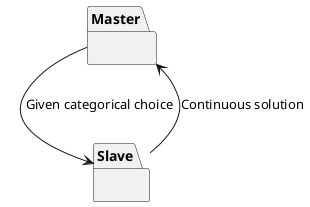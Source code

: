 @startuml
/'
The master consists of minimizing
a first order like approximation of the slave problem
with respect to the categorical design variables.
'/
package Master{

}

/'
For given categorical choices, the slave addresses
the continuous variables of our optimization problem.
'/
package Slave {


}

Master --> Slave: Given categorical choice
Slave --> Master: Continuous solution
@enduml
